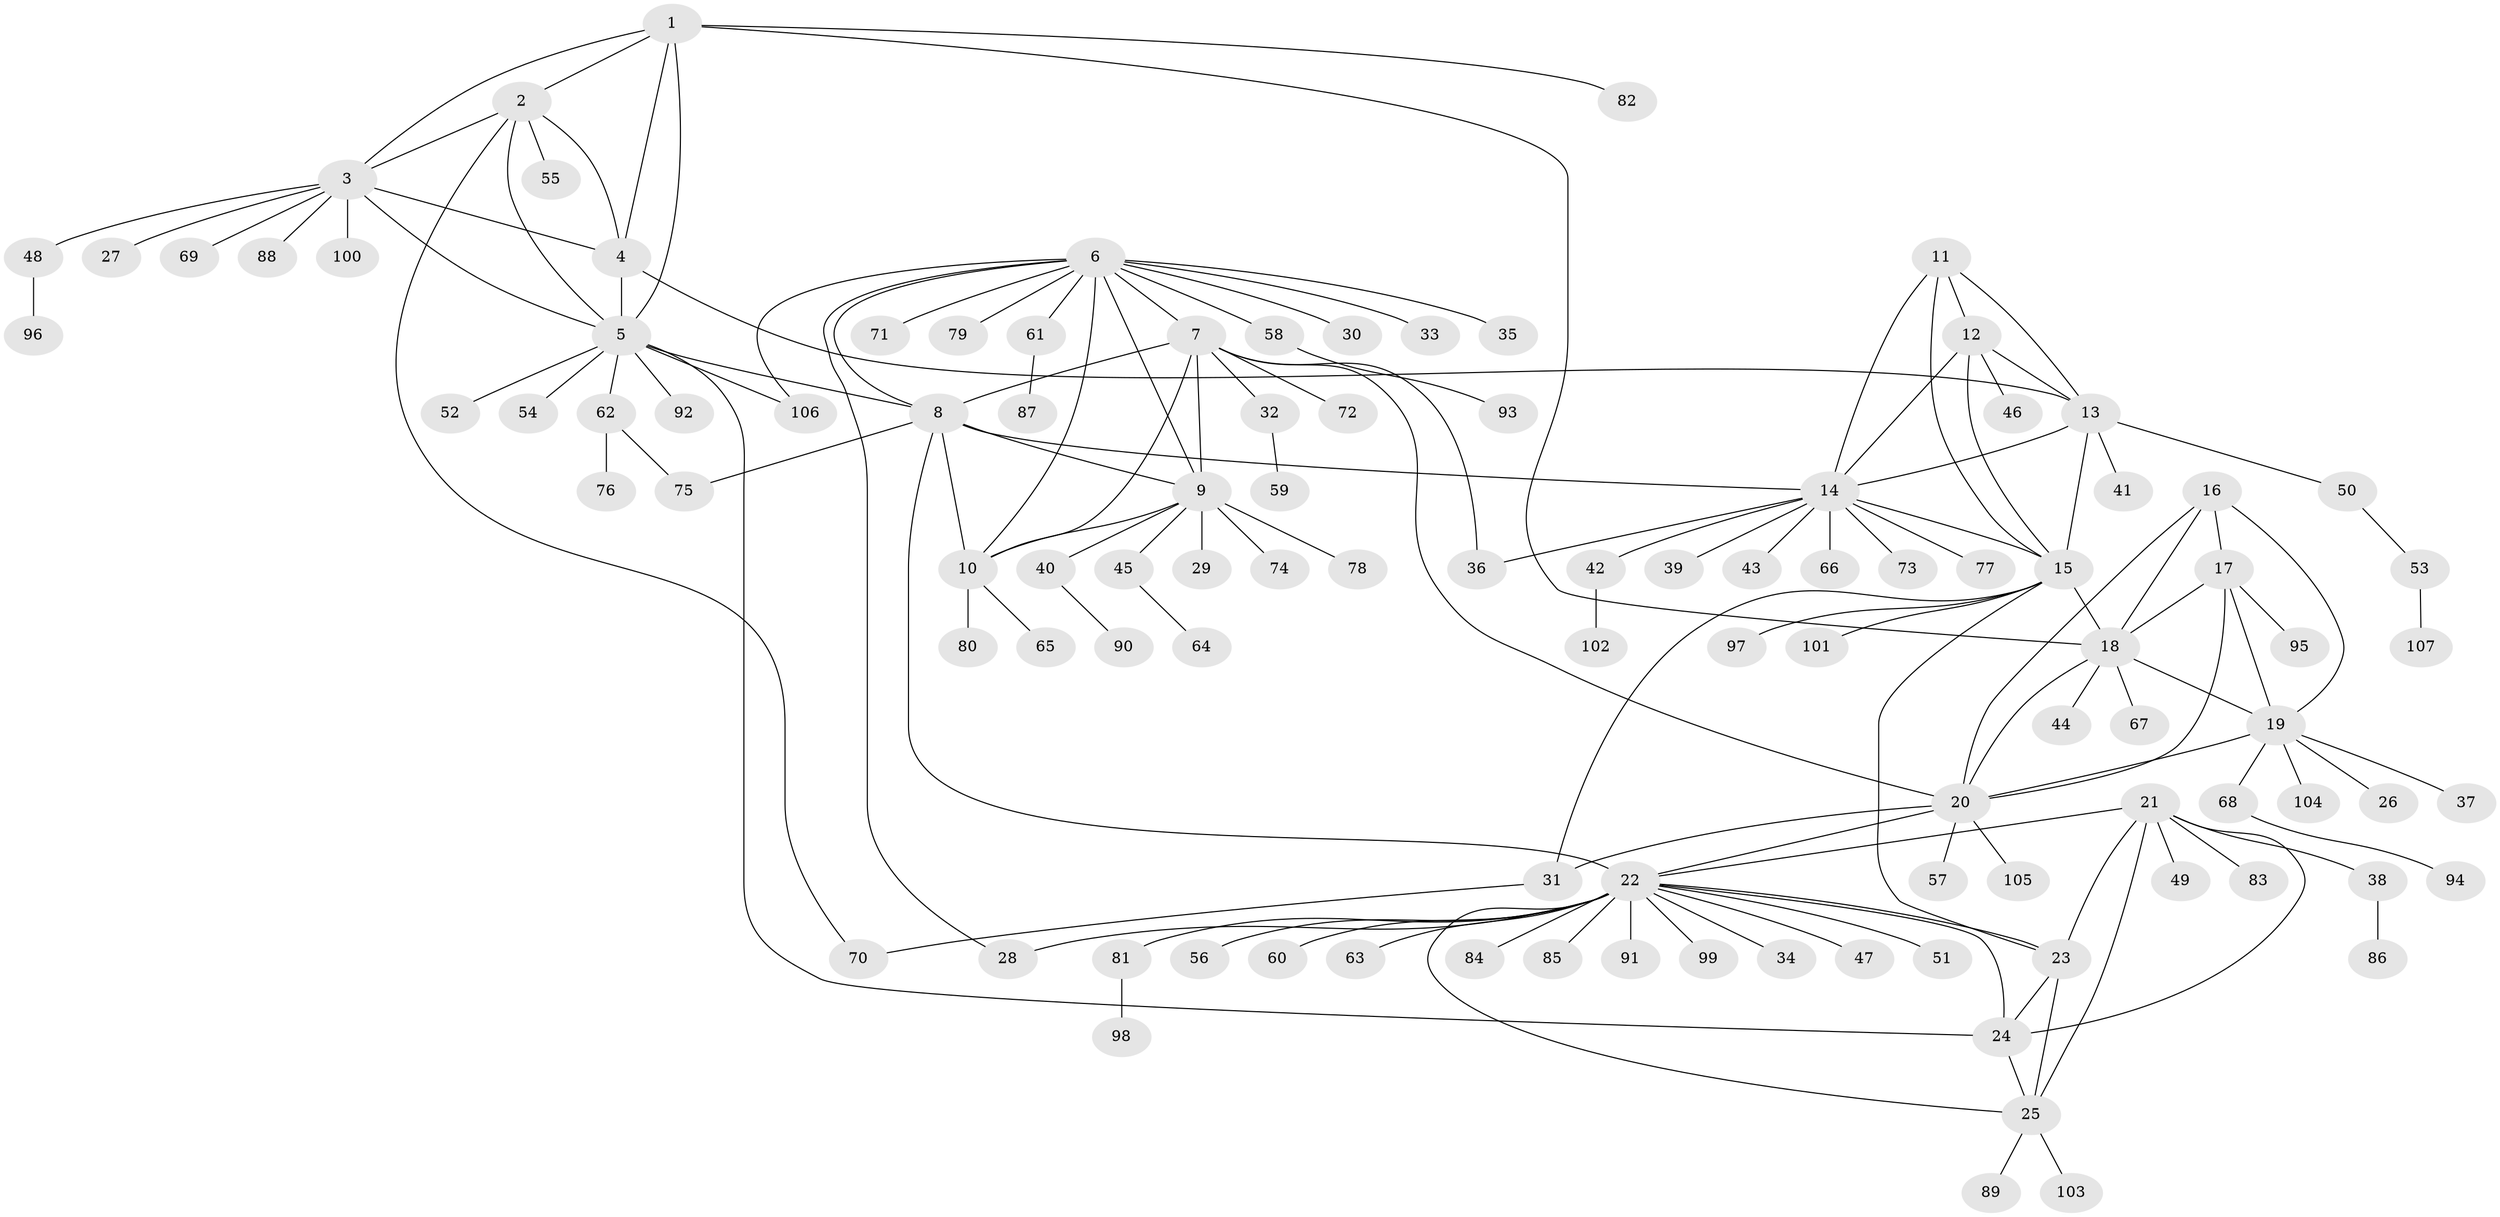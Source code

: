 // coarse degree distribution, {2: 0.09090909090909091, 7: 0.09090909090909091, 1: 0.5757575757575758, 4: 0.06060606060606061, 12: 0.030303030303030304, 3: 0.09090909090909091, 6: 0.030303030303030304, 5: 0.030303030303030304}
// Generated by graph-tools (version 1.1) at 2025/37/03/04/25 23:37:44]
// undirected, 107 vertices, 148 edges
graph export_dot {
  node [color=gray90,style=filled];
  1;
  2;
  3;
  4;
  5;
  6;
  7;
  8;
  9;
  10;
  11;
  12;
  13;
  14;
  15;
  16;
  17;
  18;
  19;
  20;
  21;
  22;
  23;
  24;
  25;
  26;
  27;
  28;
  29;
  30;
  31;
  32;
  33;
  34;
  35;
  36;
  37;
  38;
  39;
  40;
  41;
  42;
  43;
  44;
  45;
  46;
  47;
  48;
  49;
  50;
  51;
  52;
  53;
  54;
  55;
  56;
  57;
  58;
  59;
  60;
  61;
  62;
  63;
  64;
  65;
  66;
  67;
  68;
  69;
  70;
  71;
  72;
  73;
  74;
  75;
  76;
  77;
  78;
  79;
  80;
  81;
  82;
  83;
  84;
  85;
  86;
  87;
  88;
  89;
  90;
  91;
  92;
  93;
  94;
  95;
  96;
  97;
  98;
  99;
  100;
  101;
  102;
  103;
  104;
  105;
  106;
  107;
  1 -- 2;
  1 -- 3;
  1 -- 4;
  1 -- 5;
  1 -- 18;
  1 -- 82;
  2 -- 3;
  2 -- 4;
  2 -- 5;
  2 -- 55;
  2 -- 70;
  3 -- 4;
  3 -- 5;
  3 -- 27;
  3 -- 48;
  3 -- 69;
  3 -- 88;
  3 -- 100;
  4 -- 5;
  4 -- 13;
  5 -- 8;
  5 -- 24;
  5 -- 52;
  5 -- 54;
  5 -- 62;
  5 -- 92;
  5 -- 106;
  6 -- 7;
  6 -- 8;
  6 -- 9;
  6 -- 10;
  6 -- 28;
  6 -- 30;
  6 -- 33;
  6 -- 35;
  6 -- 58;
  6 -- 61;
  6 -- 71;
  6 -- 79;
  6 -- 106;
  7 -- 8;
  7 -- 9;
  7 -- 10;
  7 -- 20;
  7 -- 32;
  7 -- 36;
  7 -- 72;
  8 -- 9;
  8 -- 10;
  8 -- 14;
  8 -- 22;
  8 -- 75;
  9 -- 10;
  9 -- 29;
  9 -- 40;
  9 -- 45;
  9 -- 74;
  9 -- 78;
  10 -- 65;
  10 -- 80;
  11 -- 12;
  11 -- 13;
  11 -- 14;
  11 -- 15;
  12 -- 13;
  12 -- 14;
  12 -- 15;
  12 -- 46;
  13 -- 14;
  13 -- 15;
  13 -- 41;
  13 -- 50;
  14 -- 15;
  14 -- 36;
  14 -- 39;
  14 -- 42;
  14 -- 43;
  14 -- 66;
  14 -- 73;
  14 -- 77;
  15 -- 18;
  15 -- 23;
  15 -- 31;
  15 -- 97;
  15 -- 101;
  16 -- 17;
  16 -- 18;
  16 -- 19;
  16 -- 20;
  17 -- 18;
  17 -- 19;
  17 -- 20;
  17 -- 95;
  18 -- 19;
  18 -- 20;
  18 -- 44;
  18 -- 67;
  19 -- 20;
  19 -- 26;
  19 -- 37;
  19 -- 68;
  19 -- 104;
  20 -- 22;
  20 -- 31;
  20 -- 57;
  20 -- 105;
  21 -- 22;
  21 -- 23;
  21 -- 24;
  21 -- 25;
  21 -- 38;
  21 -- 49;
  21 -- 83;
  22 -- 23;
  22 -- 24;
  22 -- 25;
  22 -- 28;
  22 -- 34;
  22 -- 47;
  22 -- 51;
  22 -- 56;
  22 -- 60;
  22 -- 63;
  22 -- 81;
  22 -- 84;
  22 -- 85;
  22 -- 91;
  22 -- 99;
  23 -- 24;
  23 -- 25;
  24 -- 25;
  25 -- 89;
  25 -- 103;
  31 -- 70;
  32 -- 59;
  38 -- 86;
  40 -- 90;
  42 -- 102;
  45 -- 64;
  48 -- 96;
  50 -- 53;
  53 -- 107;
  58 -- 93;
  61 -- 87;
  62 -- 75;
  62 -- 76;
  68 -- 94;
  81 -- 98;
}
